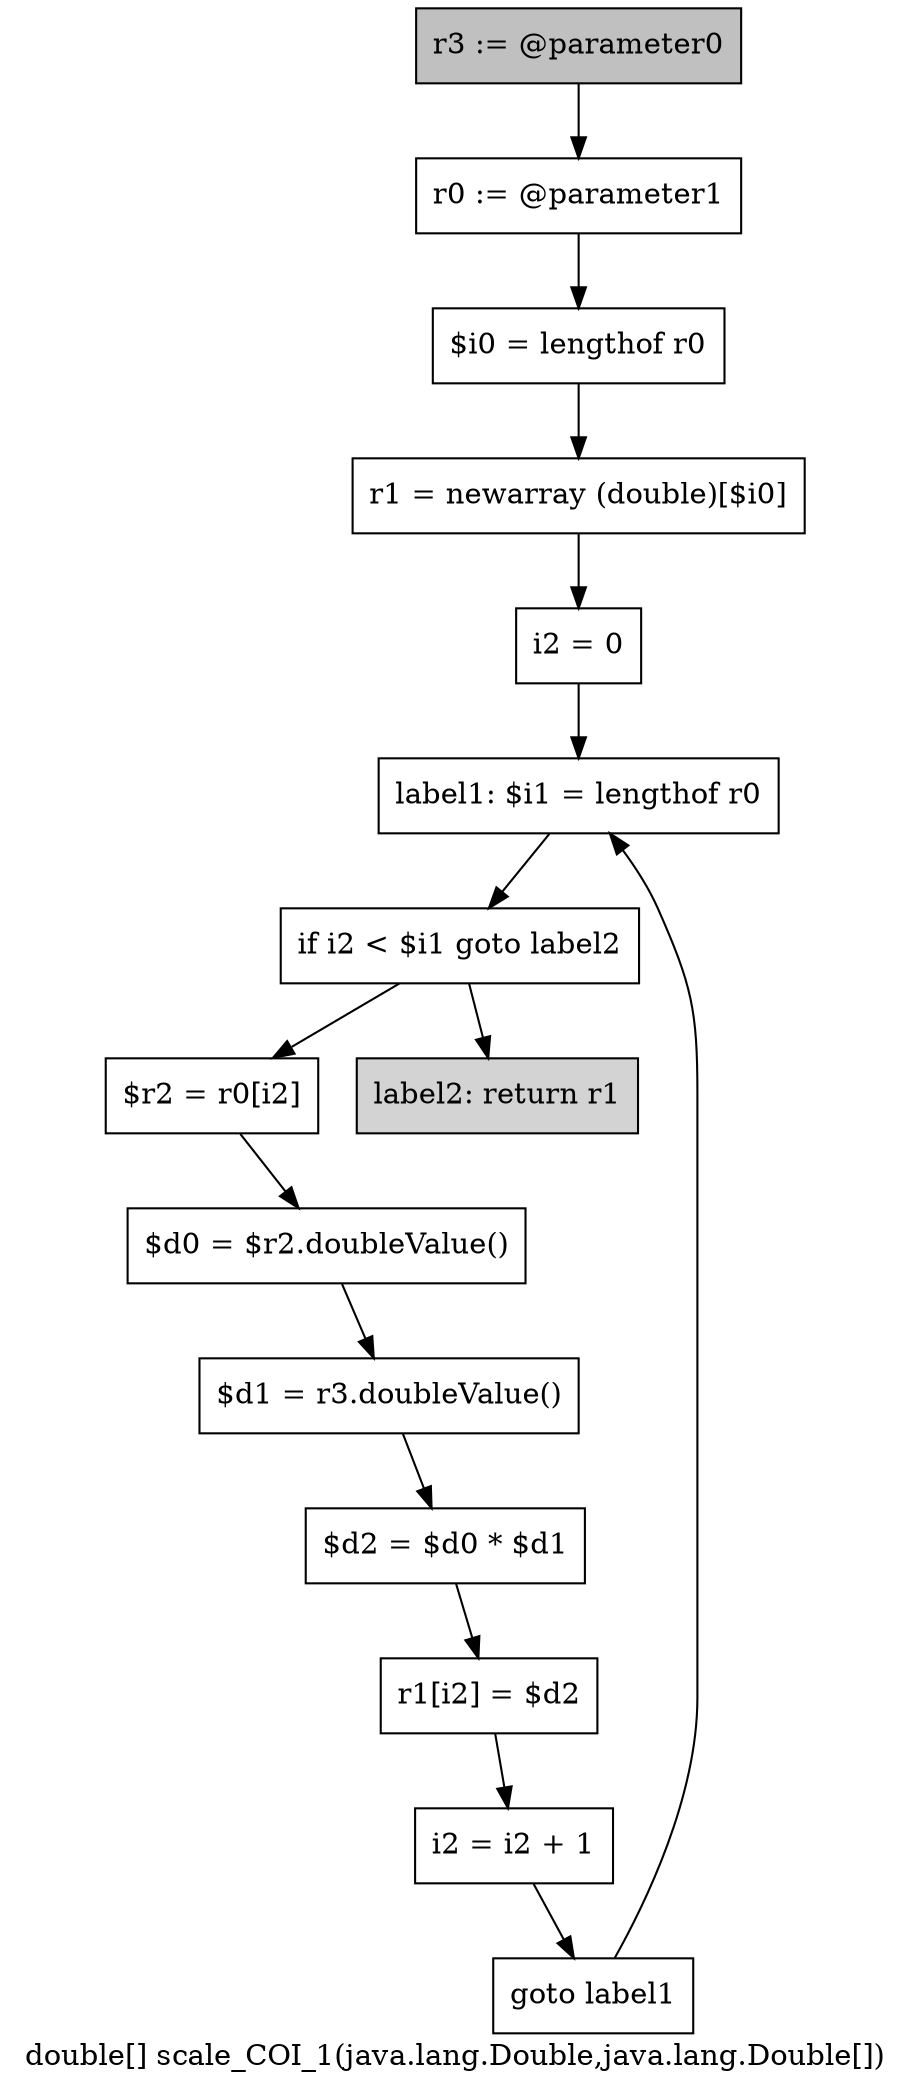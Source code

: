 digraph "double[] scale_COI_1(java.lang.Double,java.lang.Double[])" {
    label="double[] scale_COI_1(java.lang.Double,java.lang.Double[])";
    node [shape=box];
    "0" [style=filled,fillcolor=gray,label="r3 := @parameter0",];
    "1" [label="r0 := @parameter1",];
    "0"->"1";
    "2" [label="$i0 = lengthof r0",];
    "1"->"2";
    "3" [label="r1 = newarray (double)[$i0]",];
    "2"->"3";
    "4" [label="i2 = 0",];
    "3"->"4";
    "5" [label="label1: $i1 = lengthof r0",];
    "4"->"5";
    "6" [label="if i2 < $i1 goto label2",];
    "5"->"6";
    "7" [label="$r2 = r0[i2]",];
    "6"->"7";
    "14" [style=filled,fillcolor=lightgray,label="label2: return r1",];
    "6"->"14";
    "8" [label="$d0 = $r2.doubleValue()",];
    "7"->"8";
    "9" [label="$d1 = r3.doubleValue()",];
    "8"->"9";
    "10" [label="$d2 = $d0 * $d1",];
    "9"->"10";
    "11" [label="r1[i2] = $d2",];
    "10"->"11";
    "12" [label="i2 = i2 + 1",];
    "11"->"12";
    "13" [label="goto label1",];
    "12"->"13";
    "13"->"5";
}
